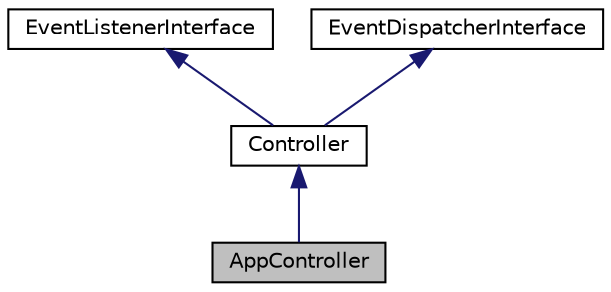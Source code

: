 digraph "AppController"
{
  edge [fontname="Helvetica",fontsize="10",labelfontname="Helvetica",labelfontsize="10"];
  node [fontname="Helvetica",fontsize="10",shape=record];
  Node1 [label="AppController",height=0.2,width=0.4,color="black", fillcolor="grey75", style="filled", fontcolor="black"];
  Node2 -> Node1 [dir="back",color="midnightblue",fontsize="10",style="solid",fontname="Helvetica"];
  Node2 [label="Controller",height=0.2,width=0.4,color="black", fillcolor="white", style="filled",URL="$class_cake_1_1_controller_1_1_controller.html"];
  Node3 -> Node2 [dir="back",color="midnightblue",fontsize="10",style="solid",fontname="Helvetica"];
  Node3 [label="EventListenerInterface",height=0.2,width=0.4,color="black", fillcolor="white", style="filled",URL="$interface_cake_1_1_event_1_1_event_listener_interface.html"];
  Node4 -> Node2 [dir="back",color="midnightblue",fontsize="10",style="solid",fontname="Helvetica"];
  Node4 [label="EventDispatcherInterface",height=0.2,width=0.4,color="black", fillcolor="white", style="filled",URL="$interface_cake_1_1_event_1_1_event_dispatcher_interface.html"];
}
